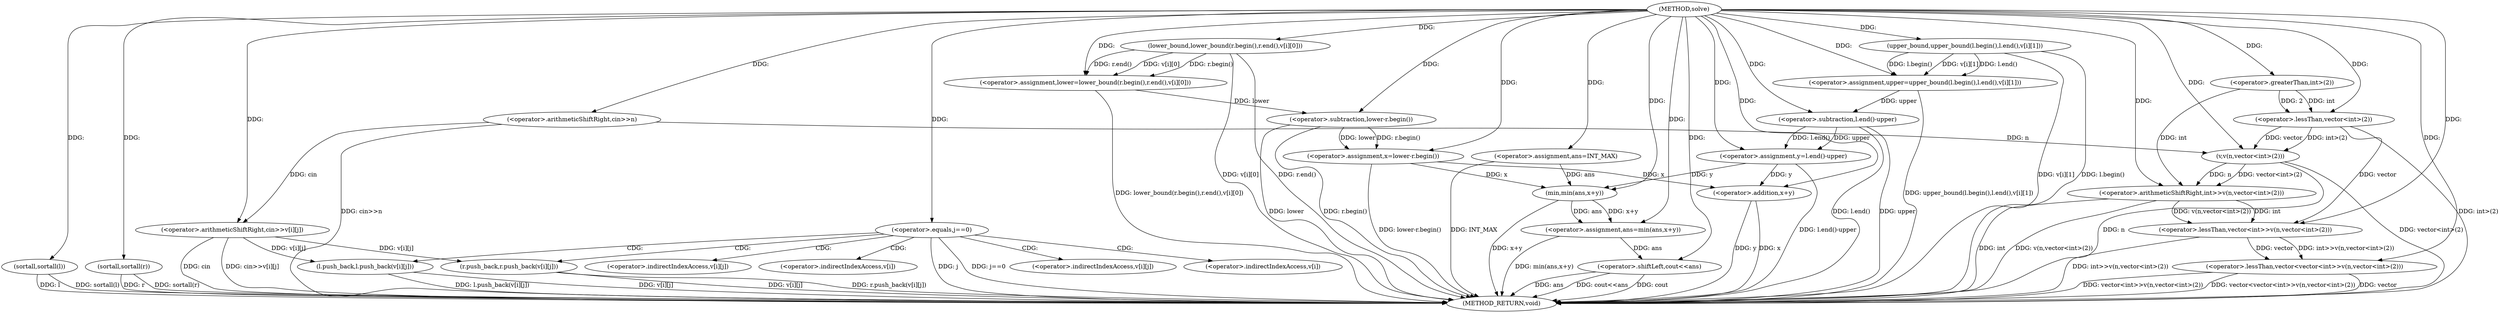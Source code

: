 digraph "solve" {  
"1000157" [label = "(METHOD,solve)" ]
"1000259" [label = "(METHOD_RETURN,void)" ]
"1000160" [label = "(<operator>.arithmeticShiftRight,cin>>n)" ]
"1000163" [label = "(<operator>.lessThan,vector<vector<int>>v(n,vector<int>(2)))" ]
"1000208" [label = "(sortall,sortall(l))" ]
"1000210" [label = "(sortall,sortall(r))" ]
"1000213" [label = "(<operator>.assignment,ans=INT_MAX)" ]
"1000256" [label = "(<operator>.shiftLeft,cout<<ans)" ]
"1000217" [label = "(<operator>.assignment,lower=lower_bound(r.begin(),r.end(),v[i][0]))" ]
"1000228" [label = "(<operator>.assignment,x=lower-r.begin())" ]
"1000233" [label = "(<operator>.assignment,upper=upper_bound(l.begin(),l.end(),v[i][1]))" ]
"1000244" [label = "(<operator>.assignment,y=l.end()-upper)" ]
"1000249" [label = "(<operator>.assignment,ans=min(ans,x+y))" ]
"1000165" [label = "(<operator>.lessThan,vector<int>>v(n,vector<int>(2)))" ]
"1000180" [label = "(<operator>.arithmeticShiftRight,cin>>v[i][j])" ]
"1000167" [label = "(<operator>.arithmeticShiftRight,int>>v(n,vector<int>(2)))" ]
"1000188" [label = "(<operator>.equals,j==0)" ]
"1000219" [label = "(lower_bound,lower_bound(r.begin(),r.end(),v[i][0]))" ]
"1000230" [label = "(<operator>.subtraction,lower-r.begin())" ]
"1000235" [label = "(upper_bound,upper_bound(l.begin(),l.end(),v[i][1]))" ]
"1000246" [label = "(<operator>.subtraction,l.end()-upper)" ]
"1000251" [label = "(min,min(ans,x+y))" ]
"1000169" [label = "(v,v(n,vector<int>(2)))" ]
"1000192" [label = "(l.push_back,l.push_back(v[i][j]))" ]
"1000253" [label = "(<operator>.addition,x+y)" ]
"1000171" [label = "(<operator>.lessThan,vector<int>(2))" ]
"1000200" [label = "(r.push_back,r.push_back(v[i][j]))" ]
"1000173" [label = "(<operator>.greaterThan,int>(2))" ]
"1000193" [label = "(<operator>.indirectIndexAccess,v[i][j])" ]
"1000194" [label = "(<operator>.indirectIndexAccess,v[i])" ]
"1000201" [label = "(<operator>.indirectIndexAccess,v[i][j])" ]
"1000202" [label = "(<operator>.indirectIndexAccess,v[i])" ]
  "1000160" -> "1000259"  [ label = "DDG: cin>>n"] 
  "1000163" -> "1000259"  [ label = "DDG: vector"] 
  "1000167" -> "1000259"  [ label = "DDG: int"] 
  "1000169" -> "1000259"  [ label = "DDG: n"] 
  "1000171" -> "1000259"  [ label = "DDG: int>(2)"] 
  "1000169" -> "1000259"  [ label = "DDG: vector<int>(2)"] 
  "1000167" -> "1000259"  [ label = "DDG: v(n,vector<int>(2))"] 
  "1000165" -> "1000259"  [ label = "DDG: int>>v(n,vector<int>(2))"] 
  "1000163" -> "1000259"  [ label = "DDG: vector<int>>v(n,vector<int>(2))"] 
  "1000163" -> "1000259"  [ label = "DDG: vector<vector<int>>v(n,vector<int>(2))"] 
  "1000180" -> "1000259"  [ label = "DDG: cin"] 
  "1000180" -> "1000259"  [ label = "DDG: cin>>v[i][j]"] 
  "1000188" -> "1000259"  [ label = "DDG: j"] 
  "1000188" -> "1000259"  [ label = "DDG: j==0"] 
  "1000200" -> "1000259"  [ label = "DDG: v[i][j]"] 
  "1000200" -> "1000259"  [ label = "DDG: r.push_back(v[i][j])"] 
  "1000192" -> "1000259"  [ label = "DDG: v[i][j]"] 
  "1000192" -> "1000259"  [ label = "DDG: l.push_back(v[i][j])"] 
  "1000208" -> "1000259"  [ label = "DDG: l"] 
  "1000208" -> "1000259"  [ label = "DDG: sortall(l)"] 
  "1000210" -> "1000259"  [ label = "DDG: r"] 
  "1000210" -> "1000259"  [ label = "DDG: sortall(r)"] 
  "1000219" -> "1000259"  [ label = "DDG: r.end()"] 
  "1000219" -> "1000259"  [ label = "DDG: v[i][0]"] 
  "1000217" -> "1000259"  [ label = "DDG: lower_bound(r.begin(),r.end(),v[i][0])"] 
  "1000230" -> "1000259"  [ label = "DDG: lower"] 
  "1000230" -> "1000259"  [ label = "DDG: r.begin()"] 
  "1000228" -> "1000259"  [ label = "DDG: lower-r.begin()"] 
  "1000235" -> "1000259"  [ label = "DDG: l.begin()"] 
  "1000235" -> "1000259"  [ label = "DDG: v[i][1]"] 
  "1000233" -> "1000259"  [ label = "DDG: upper_bound(l.begin(),l.end(),v[i][1])"] 
  "1000246" -> "1000259"  [ label = "DDG: l.end()"] 
  "1000246" -> "1000259"  [ label = "DDG: upper"] 
  "1000244" -> "1000259"  [ label = "DDG: l.end()-upper"] 
  "1000253" -> "1000259"  [ label = "DDG: x"] 
  "1000253" -> "1000259"  [ label = "DDG: y"] 
  "1000251" -> "1000259"  [ label = "DDG: x+y"] 
  "1000249" -> "1000259"  [ label = "DDG: min(ans,x+y)"] 
  "1000256" -> "1000259"  [ label = "DDG: ans"] 
  "1000256" -> "1000259"  [ label = "DDG: cout<<ans"] 
  "1000213" -> "1000259"  [ label = "DDG: INT_MAX"] 
  "1000256" -> "1000259"  [ label = "DDG: cout"] 
  "1000157" -> "1000213"  [ label = "DDG: "] 
  "1000157" -> "1000160"  [ label = "DDG: "] 
  "1000165" -> "1000163"  [ label = "DDG: vector"] 
  "1000157" -> "1000163"  [ label = "DDG: "] 
  "1000165" -> "1000163"  [ label = "DDG: int>>v(n,vector<int>(2))"] 
  "1000157" -> "1000208"  [ label = "DDG: "] 
  "1000157" -> "1000210"  [ label = "DDG: "] 
  "1000219" -> "1000217"  [ label = "DDG: v[i][0]"] 
  "1000219" -> "1000217"  [ label = "DDG: r.begin()"] 
  "1000219" -> "1000217"  [ label = "DDG: r.end()"] 
  "1000230" -> "1000228"  [ label = "DDG: lower"] 
  "1000230" -> "1000228"  [ label = "DDG: r.begin()"] 
  "1000235" -> "1000233"  [ label = "DDG: l.begin()"] 
  "1000235" -> "1000233"  [ label = "DDG: v[i][1]"] 
  "1000235" -> "1000233"  [ label = "DDG: l.end()"] 
  "1000246" -> "1000244"  [ label = "DDG: l.end()"] 
  "1000246" -> "1000244"  [ label = "DDG: upper"] 
  "1000251" -> "1000249"  [ label = "DDG: x+y"] 
  "1000251" -> "1000249"  [ label = "DDG: ans"] 
  "1000157" -> "1000256"  [ label = "DDG: "] 
  "1000249" -> "1000256"  [ label = "DDG: ans"] 
  "1000171" -> "1000165"  [ label = "DDG: vector"] 
  "1000157" -> "1000165"  [ label = "DDG: "] 
  "1000167" -> "1000165"  [ label = "DDG: int"] 
  "1000167" -> "1000165"  [ label = "DDG: v(n,vector<int>(2))"] 
  "1000157" -> "1000217"  [ label = "DDG: "] 
  "1000157" -> "1000228"  [ label = "DDG: "] 
  "1000157" -> "1000233"  [ label = "DDG: "] 
  "1000157" -> "1000244"  [ label = "DDG: "] 
  "1000157" -> "1000249"  [ label = "DDG: "] 
  "1000173" -> "1000167"  [ label = "DDG: int"] 
  "1000157" -> "1000167"  [ label = "DDG: "] 
  "1000169" -> "1000167"  [ label = "DDG: n"] 
  "1000169" -> "1000167"  [ label = "DDG: vector<int>(2)"] 
  "1000160" -> "1000180"  [ label = "DDG: cin"] 
  "1000157" -> "1000180"  [ label = "DDG: "] 
  "1000157" -> "1000219"  [ label = "DDG: "] 
  "1000217" -> "1000230"  [ label = "DDG: lower"] 
  "1000157" -> "1000230"  [ label = "DDG: "] 
  "1000157" -> "1000235"  [ label = "DDG: "] 
  "1000157" -> "1000246"  [ label = "DDG: "] 
  "1000233" -> "1000246"  [ label = "DDG: upper"] 
  "1000213" -> "1000251"  [ label = "DDG: ans"] 
  "1000157" -> "1000251"  [ label = "DDG: "] 
  "1000244" -> "1000251"  [ label = "DDG: y"] 
  "1000228" -> "1000251"  [ label = "DDG: x"] 
  "1000160" -> "1000169"  [ label = "DDG: n"] 
  "1000157" -> "1000169"  [ label = "DDG: "] 
  "1000171" -> "1000169"  [ label = "DDG: vector"] 
  "1000171" -> "1000169"  [ label = "DDG: int>(2)"] 
  "1000157" -> "1000188"  [ label = "DDG: "] 
  "1000228" -> "1000253"  [ label = "DDG: x"] 
  "1000157" -> "1000253"  [ label = "DDG: "] 
  "1000244" -> "1000253"  [ label = "DDG: y"] 
  "1000157" -> "1000171"  [ label = "DDG: "] 
  "1000173" -> "1000171"  [ label = "DDG: int"] 
  "1000173" -> "1000171"  [ label = "DDG: 2"] 
  "1000180" -> "1000192"  [ label = "DDG: v[i][j]"] 
  "1000157" -> "1000173"  [ label = "DDG: "] 
  "1000180" -> "1000200"  [ label = "DDG: v[i][j]"] 
  "1000188" -> "1000201"  [ label = "CDG: "] 
  "1000188" -> "1000202"  [ label = "CDG: "] 
  "1000188" -> "1000200"  [ label = "CDG: "] 
  "1000188" -> "1000193"  [ label = "CDG: "] 
  "1000188" -> "1000194"  [ label = "CDG: "] 
  "1000188" -> "1000192"  [ label = "CDG: "] 
}
